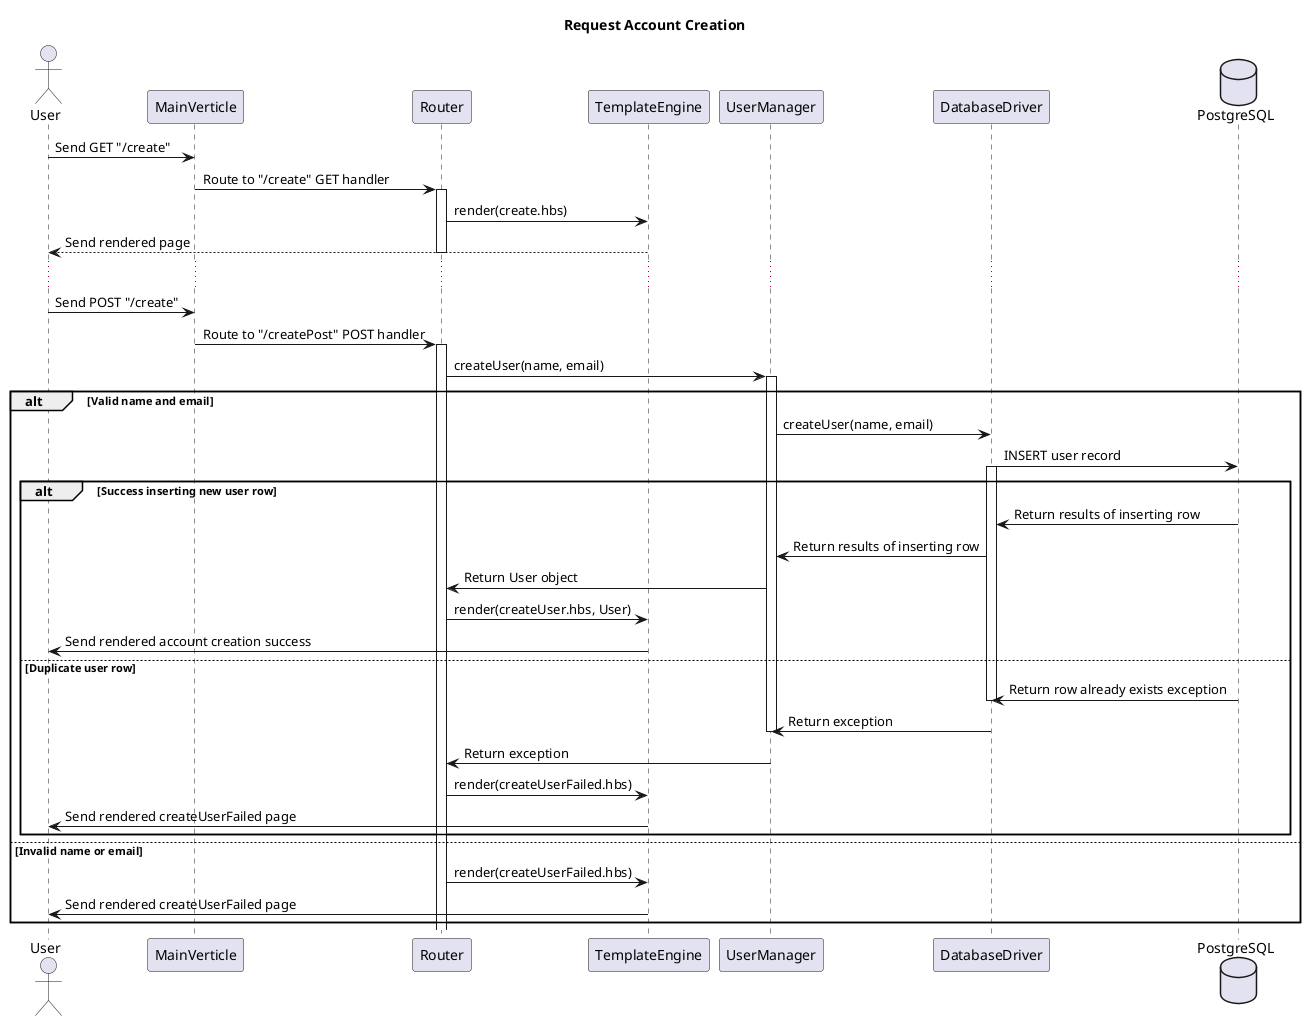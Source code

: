 @startuml
title Request Account Creation

actor User
participant MainVerticle
participant Router
participant TemplateEngine
participant UserManager
participant DatabaseDriver
database PostgreSQL


User -> MainVerticle: Send GET "/create"
MainVerticle -> Router: Route to "/create" GET handler
activate Router
Router -> TemplateEngine: render(create.hbs)
TemplateEngine --> User: Send rendered page
deactivate Router
...
User -> MainVerticle: Send POST "/create"
MainVerticle -> Router: Route to "/createPost" POST handler
activate Router

Router -> UserManager: createUser(name, email)
activate UserManager

alt Valid name and email

    UserManager -> DatabaseDriver: createUser(name, email)
    DatabaseDriver -> PostgreSQL: INSERT user record
    activate DatabaseDriver

    alt Success inserting new user row
        PostgreSQL -> DatabaseDriver: Return results of inserting row
        DatabaseDriver -> UserManager: Return results of inserting row
        UserManager -> Router: Return User object
        Router -> TemplateEngine: render(createUser.hbs, User)
        TemplateEngine -> User: Send rendered account creation success

    else Duplicate user row
        PostgreSQL -> DatabaseDriver: Return row already exists exception
        deactivate DatabaseDriver

        DatabaseDriver -> UserManager: Return exception
        deactivate UserManager
        UserManager -> Router: Return exception
        Router -> TemplateEngine: render(createUserFailed.hbs)
        TemplateEngine -> User: Send rendered createUserFailed page

    end

else Invalid name or email

    Router -> TemplateEngine: render(createUserFailed.hbs)
    TemplateEngine -> User: Send rendered createUserFailed page

end



@enduml
